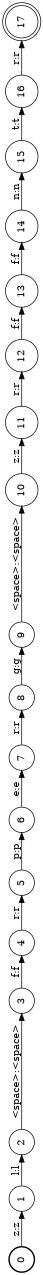 digraph FST {
rankdir = LR;
size = "8.5,11";
label = "";
center = 1;
orientation = Landscape;
ranksep = "0.4";
nodesep = "0.25";
0 [label = "0", shape = circle, style = bold, fontsize = 14]
	0 -> 1 [label = "z:z", fontsize = 14];
1 [label = "1", shape = circle, style = solid, fontsize = 14]
	1 -> 2 [label = "l:l", fontsize = 14];
2 [label = "2", shape = circle, style = solid, fontsize = 14]
	2 -> 3 [label = "<space>:<space>", fontsize = 14];
3 [label = "3", shape = circle, style = solid, fontsize = 14]
	3 -> 4 [label = "f:f", fontsize = 14];
4 [label = "4", shape = circle, style = solid, fontsize = 14]
	4 -> 5 [label = "r:r", fontsize = 14];
5 [label = "5", shape = circle, style = solid, fontsize = 14]
	5 -> 6 [label = "p:p", fontsize = 14];
6 [label = "6", shape = circle, style = solid, fontsize = 14]
	6 -> 7 [label = "e:e", fontsize = 14];
7 [label = "7", shape = circle, style = solid, fontsize = 14]
	7 -> 8 [label = "r:r", fontsize = 14];
8 [label = "8", shape = circle, style = solid, fontsize = 14]
	8 -> 9 [label = "g:g", fontsize = 14];
9 [label = "9", shape = circle, style = solid, fontsize = 14]
	9 -> 10 [label = "<space>:<space>", fontsize = 14];
10 [label = "10", shape = circle, style = solid, fontsize = 14]
	10 -> 11 [label = "z:z", fontsize = 14];
11 [label = "11", shape = circle, style = solid, fontsize = 14]
	11 -> 12 [label = "r:r", fontsize = 14];
12 [label = "12", shape = circle, style = solid, fontsize = 14]
	12 -> 13 [label = "f:f", fontsize = 14];
13 [label = "13", shape = circle, style = solid, fontsize = 14]
	13 -> 14 [label = "f:f", fontsize = 14];
14 [label = "14", shape = circle, style = solid, fontsize = 14]
	14 -> 15 [label = "n:n", fontsize = 14];
15 [label = "15", shape = circle, style = solid, fontsize = 14]
	15 -> 16 [label = "t:t", fontsize = 14];
16 [label = "16", shape = circle, style = solid, fontsize = 14]
	16 -> 17 [label = "r:r", fontsize = 14];
17 [label = "17", shape = doublecircle, style = solid, fontsize = 14]
}
